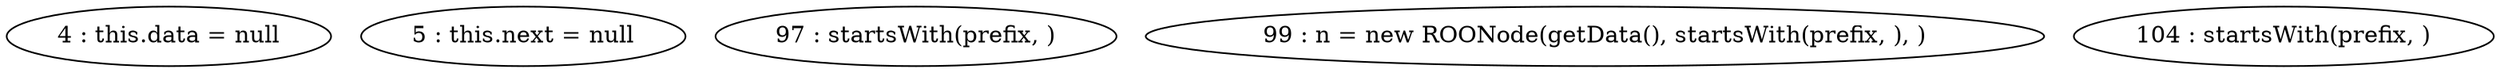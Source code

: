 digraph G {
"4 : this.data = null"
"5 : this.next = null"
"97 : startsWith(prefix, )"
"99 : n = new ROONode(getData(), startsWith(prefix, ), )"
"104 : startsWith(prefix, )"
}